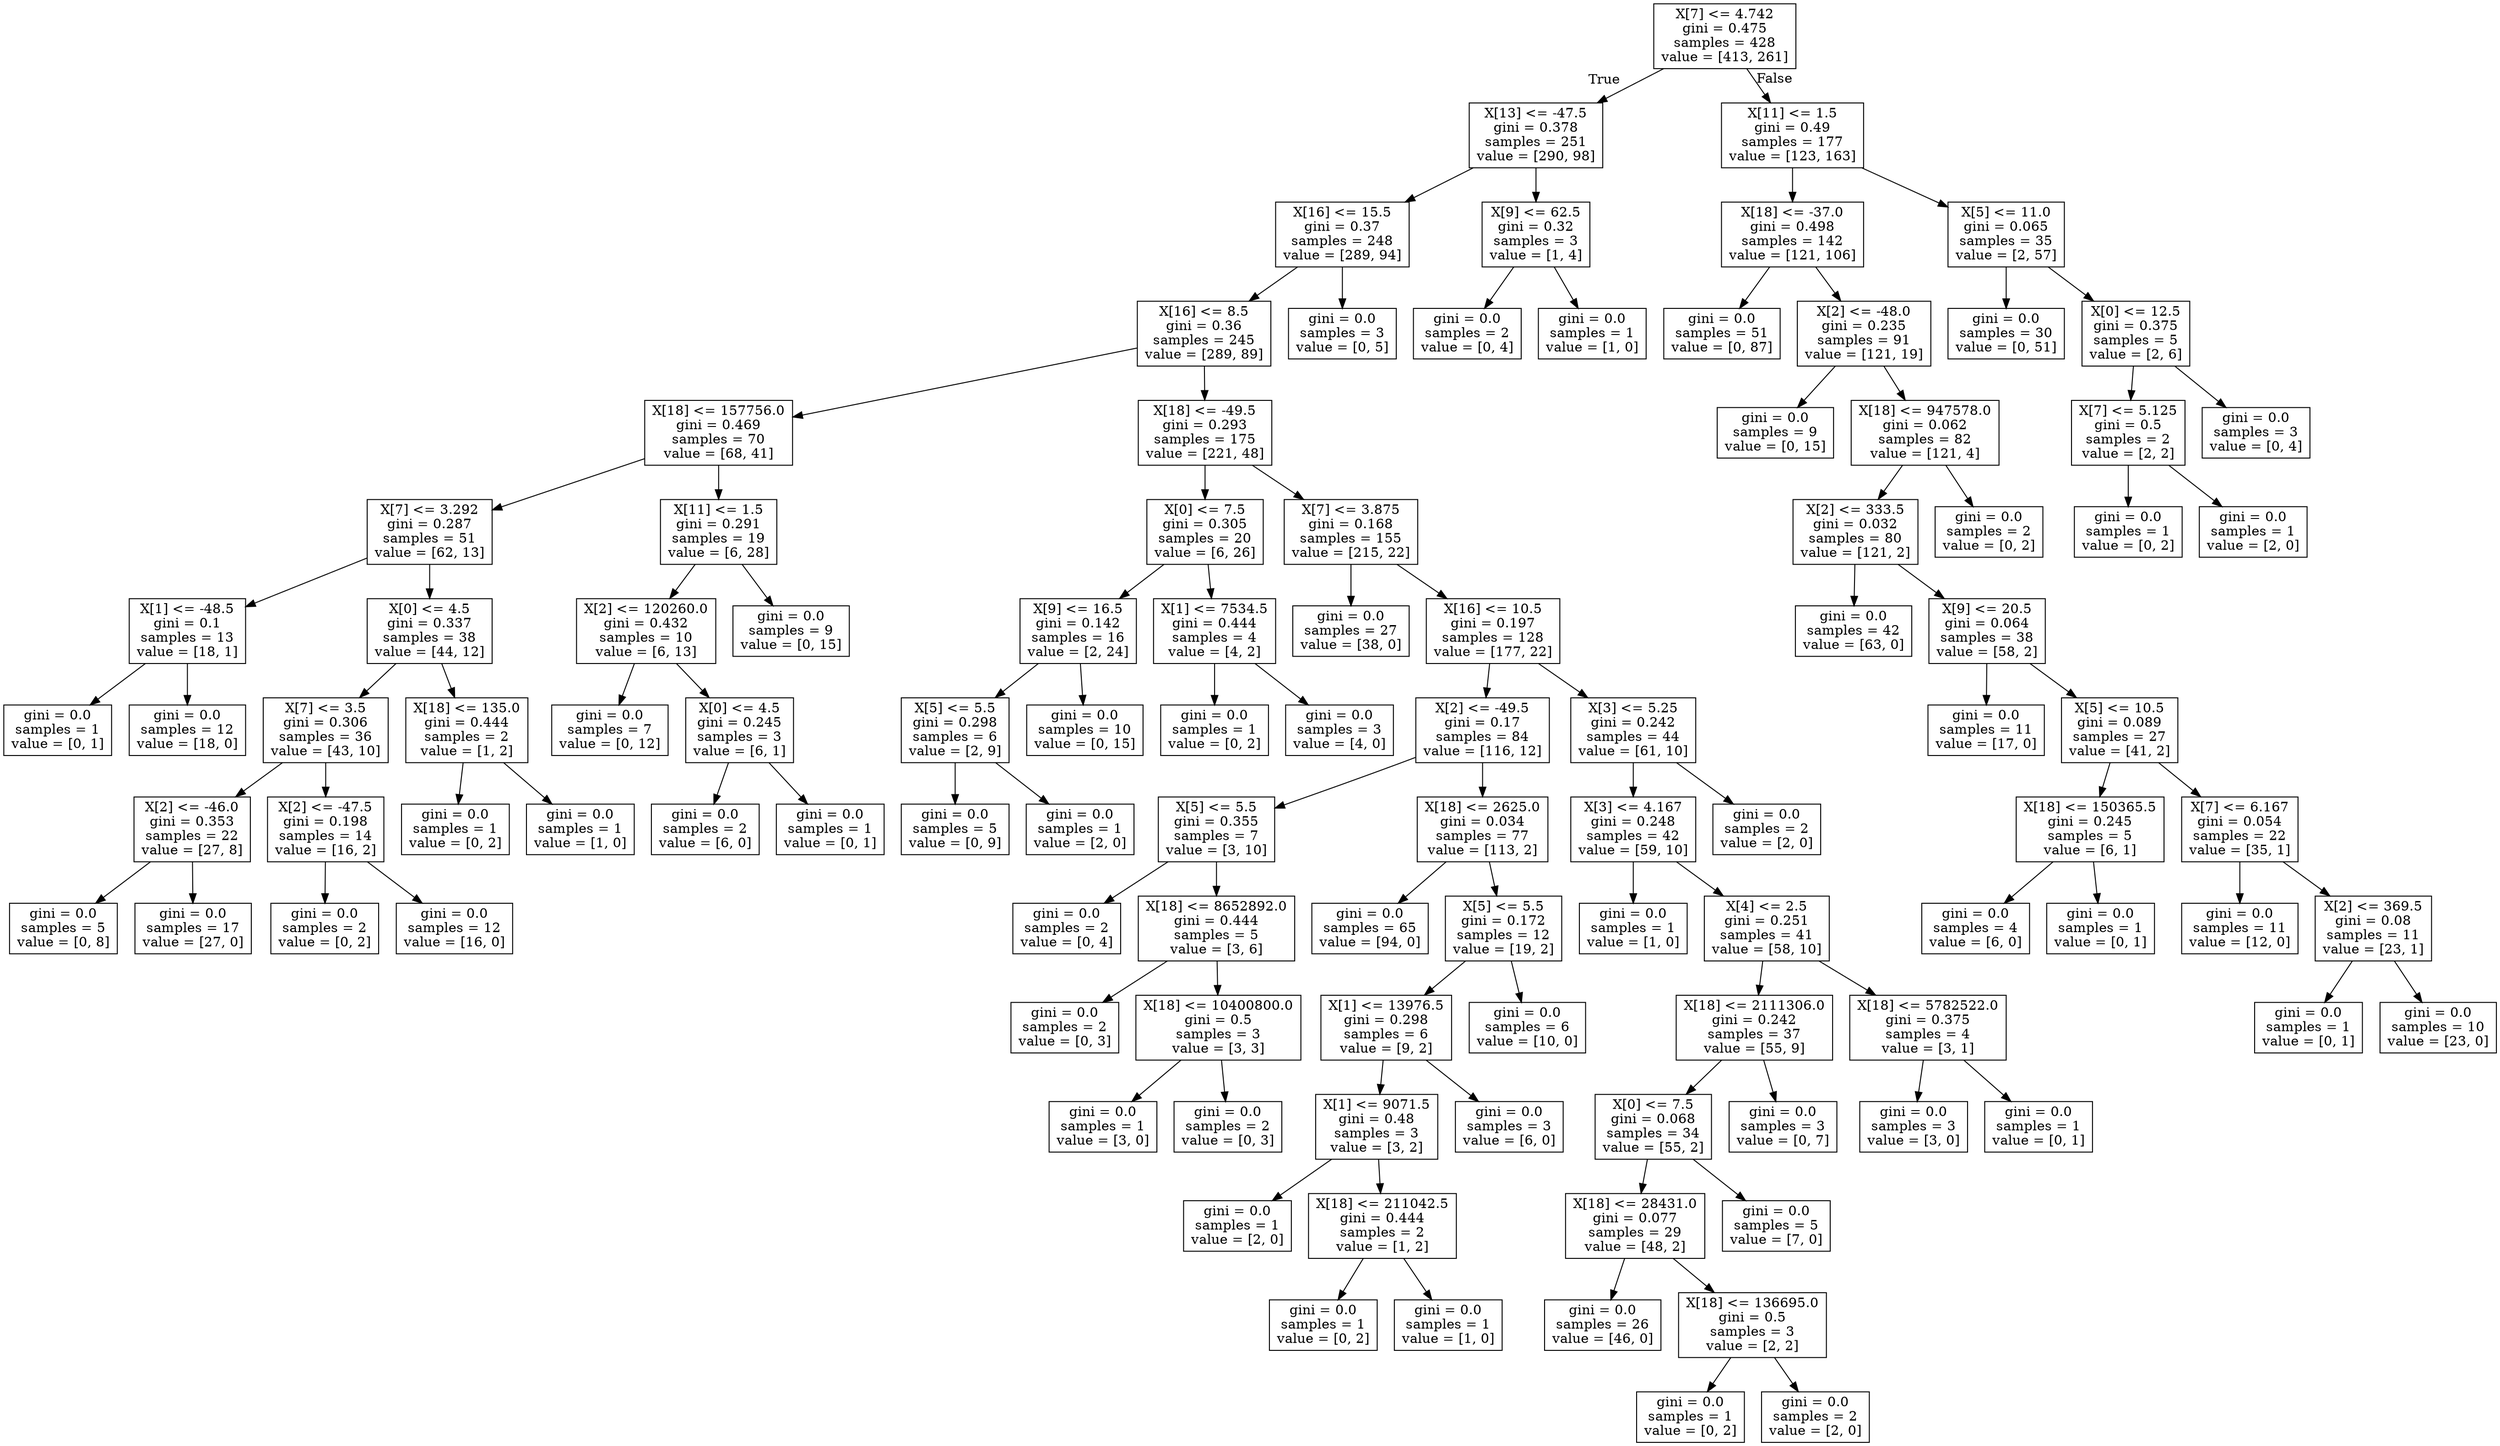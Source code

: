 digraph Tree {
node [shape=box] ;
0 [label="X[7] <= 4.742\ngini = 0.475\nsamples = 428\nvalue = [413, 261]"] ;
1 [label="X[13] <= -47.5\ngini = 0.378\nsamples = 251\nvalue = [290, 98]"] ;
0 -> 1 [labeldistance=2.5, labelangle=45, headlabel="True"] ;
2 [label="X[16] <= 15.5\ngini = 0.37\nsamples = 248\nvalue = [289, 94]"] ;
1 -> 2 ;
3 [label="X[16] <= 8.5\ngini = 0.36\nsamples = 245\nvalue = [289, 89]"] ;
2 -> 3 ;
4 [label="X[18] <= 157756.0\ngini = 0.469\nsamples = 70\nvalue = [68, 41]"] ;
3 -> 4 ;
5 [label="X[7] <= 3.292\ngini = 0.287\nsamples = 51\nvalue = [62, 13]"] ;
4 -> 5 ;
6 [label="X[1] <= -48.5\ngini = 0.1\nsamples = 13\nvalue = [18, 1]"] ;
5 -> 6 ;
7 [label="gini = 0.0\nsamples = 1\nvalue = [0, 1]"] ;
6 -> 7 ;
8 [label="gini = 0.0\nsamples = 12\nvalue = [18, 0]"] ;
6 -> 8 ;
9 [label="X[0] <= 4.5\ngini = 0.337\nsamples = 38\nvalue = [44, 12]"] ;
5 -> 9 ;
10 [label="X[7] <= 3.5\ngini = 0.306\nsamples = 36\nvalue = [43, 10]"] ;
9 -> 10 ;
11 [label="X[2] <= -46.0\ngini = 0.353\nsamples = 22\nvalue = [27, 8]"] ;
10 -> 11 ;
12 [label="gini = 0.0\nsamples = 5\nvalue = [0, 8]"] ;
11 -> 12 ;
13 [label="gini = 0.0\nsamples = 17\nvalue = [27, 0]"] ;
11 -> 13 ;
14 [label="X[2] <= -47.5\ngini = 0.198\nsamples = 14\nvalue = [16, 2]"] ;
10 -> 14 ;
15 [label="gini = 0.0\nsamples = 2\nvalue = [0, 2]"] ;
14 -> 15 ;
16 [label="gini = 0.0\nsamples = 12\nvalue = [16, 0]"] ;
14 -> 16 ;
17 [label="X[18] <= 135.0\ngini = 0.444\nsamples = 2\nvalue = [1, 2]"] ;
9 -> 17 ;
18 [label="gini = 0.0\nsamples = 1\nvalue = [0, 2]"] ;
17 -> 18 ;
19 [label="gini = 0.0\nsamples = 1\nvalue = [1, 0]"] ;
17 -> 19 ;
20 [label="X[11] <= 1.5\ngini = 0.291\nsamples = 19\nvalue = [6, 28]"] ;
4 -> 20 ;
21 [label="X[2] <= 120260.0\ngini = 0.432\nsamples = 10\nvalue = [6, 13]"] ;
20 -> 21 ;
22 [label="gini = 0.0\nsamples = 7\nvalue = [0, 12]"] ;
21 -> 22 ;
23 [label="X[0] <= 4.5\ngini = 0.245\nsamples = 3\nvalue = [6, 1]"] ;
21 -> 23 ;
24 [label="gini = 0.0\nsamples = 2\nvalue = [6, 0]"] ;
23 -> 24 ;
25 [label="gini = 0.0\nsamples = 1\nvalue = [0, 1]"] ;
23 -> 25 ;
26 [label="gini = 0.0\nsamples = 9\nvalue = [0, 15]"] ;
20 -> 26 ;
27 [label="X[18] <= -49.5\ngini = 0.293\nsamples = 175\nvalue = [221, 48]"] ;
3 -> 27 ;
28 [label="X[0] <= 7.5\ngini = 0.305\nsamples = 20\nvalue = [6, 26]"] ;
27 -> 28 ;
29 [label="X[9] <= 16.5\ngini = 0.142\nsamples = 16\nvalue = [2, 24]"] ;
28 -> 29 ;
30 [label="X[5] <= 5.5\ngini = 0.298\nsamples = 6\nvalue = [2, 9]"] ;
29 -> 30 ;
31 [label="gini = 0.0\nsamples = 5\nvalue = [0, 9]"] ;
30 -> 31 ;
32 [label="gini = 0.0\nsamples = 1\nvalue = [2, 0]"] ;
30 -> 32 ;
33 [label="gini = 0.0\nsamples = 10\nvalue = [0, 15]"] ;
29 -> 33 ;
34 [label="X[1] <= 7534.5\ngini = 0.444\nsamples = 4\nvalue = [4, 2]"] ;
28 -> 34 ;
35 [label="gini = 0.0\nsamples = 1\nvalue = [0, 2]"] ;
34 -> 35 ;
36 [label="gini = 0.0\nsamples = 3\nvalue = [4, 0]"] ;
34 -> 36 ;
37 [label="X[7] <= 3.875\ngini = 0.168\nsamples = 155\nvalue = [215, 22]"] ;
27 -> 37 ;
38 [label="gini = 0.0\nsamples = 27\nvalue = [38, 0]"] ;
37 -> 38 ;
39 [label="X[16] <= 10.5\ngini = 0.197\nsamples = 128\nvalue = [177, 22]"] ;
37 -> 39 ;
40 [label="X[2] <= -49.5\ngini = 0.17\nsamples = 84\nvalue = [116, 12]"] ;
39 -> 40 ;
41 [label="X[5] <= 5.5\ngini = 0.355\nsamples = 7\nvalue = [3, 10]"] ;
40 -> 41 ;
42 [label="gini = 0.0\nsamples = 2\nvalue = [0, 4]"] ;
41 -> 42 ;
43 [label="X[18] <= 8652892.0\ngini = 0.444\nsamples = 5\nvalue = [3, 6]"] ;
41 -> 43 ;
44 [label="gini = 0.0\nsamples = 2\nvalue = [0, 3]"] ;
43 -> 44 ;
45 [label="X[18] <= 10400800.0\ngini = 0.5\nsamples = 3\nvalue = [3, 3]"] ;
43 -> 45 ;
46 [label="gini = 0.0\nsamples = 1\nvalue = [3, 0]"] ;
45 -> 46 ;
47 [label="gini = 0.0\nsamples = 2\nvalue = [0, 3]"] ;
45 -> 47 ;
48 [label="X[18] <= 2625.0\ngini = 0.034\nsamples = 77\nvalue = [113, 2]"] ;
40 -> 48 ;
49 [label="gini = 0.0\nsamples = 65\nvalue = [94, 0]"] ;
48 -> 49 ;
50 [label="X[5] <= 5.5\ngini = 0.172\nsamples = 12\nvalue = [19, 2]"] ;
48 -> 50 ;
51 [label="X[1] <= 13976.5\ngini = 0.298\nsamples = 6\nvalue = [9, 2]"] ;
50 -> 51 ;
52 [label="X[1] <= 9071.5\ngini = 0.48\nsamples = 3\nvalue = [3, 2]"] ;
51 -> 52 ;
53 [label="gini = 0.0\nsamples = 1\nvalue = [2, 0]"] ;
52 -> 53 ;
54 [label="X[18] <= 211042.5\ngini = 0.444\nsamples = 2\nvalue = [1, 2]"] ;
52 -> 54 ;
55 [label="gini = 0.0\nsamples = 1\nvalue = [0, 2]"] ;
54 -> 55 ;
56 [label="gini = 0.0\nsamples = 1\nvalue = [1, 0]"] ;
54 -> 56 ;
57 [label="gini = 0.0\nsamples = 3\nvalue = [6, 0]"] ;
51 -> 57 ;
58 [label="gini = 0.0\nsamples = 6\nvalue = [10, 0]"] ;
50 -> 58 ;
59 [label="X[3] <= 5.25\ngini = 0.242\nsamples = 44\nvalue = [61, 10]"] ;
39 -> 59 ;
60 [label="X[3] <= 4.167\ngini = 0.248\nsamples = 42\nvalue = [59, 10]"] ;
59 -> 60 ;
61 [label="gini = 0.0\nsamples = 1\nvalue = [1, 0]"] ;
60 -> 61 ;
62 [label="X[4] <= 2.5\ngini = 0.251\nsamples = 41\nvalue = [58, 10]"] ;
60 -> 62 ;
63 [label="X[18] <= 2111306.0\ngini = 0.242\nsamples = 37\nvalue = [55, 9]"] ;
62 -> 63 ;
64 [label="X[0] <= 7.5\ngini = 0.068\nsamples = 34\nvalue = [55, 2]"] ;
63 -> 64 ;
65 [label="X[18] <= 28431.0\ngini = 0.077\nsamples = 29\nvalue = [48, 2]"] ;
64 -> 65 ;
66 [label="gini = 0.0\nsamples = 26\nvalue = [46, 0]"] ;
65 -> 66 ;
67 [label="X[18] <= 136695.0\ngini = 0.5\nsamples = 3\nvalue = [2, 2]"] ;
65 -> 67 ;
68 [label="gini = 0.0\nsamples = 1\nvalue = [0, 2]"] ;
67 -> 68 ;
69 [label="gini = 0.0\nsamples = 2\nvalue = [2, 0]"] ;
67 -> 69 ;
70 [label="gini = 0.0\nsamples = 5\nvalue = [7, 0]"] ;
64 -> 70 ;
71 [label="gini = 0.0\nsamples = 3\nvalue = [0, 7]"] ;
63 -> 71 ;
72 [label="X[18] <= 5782522.0\ngini = 0.375\nsamples = 4\nvalue = [3, 1]"] ;
62 -> 72 ;
73 [label="gini = 0.0\nsamples = 3\nvalue = [3, 0]"] ;
72 -> 73 ;
74 [label="gini = 0.0\nsamples = 1\nvalue = [0, 1]"] ;
72 -> 74 ;
75 [label="gini = 0.0\nsamples = 2\nvalue = [2, 0]"] ;
59 -> 75 ;
76 [label="gini = 0.0\nsamples = 3\nvalue = [0, 5]"] ;
2 -> 76 ;
77 [label="X[9] <= 62.5\ngini = 0.32\nsamples = 3\nvalue = [1, 4]"] ;
1 -> 77 ;
78 [label="gini = 0.0\nsamples = 2\nvalue = [0, 4]"] ;
77 -> 78 ;
79 [label="gini = 0.0\nsamples = 1\nvalue = [1, 0]"] ;
77 -> 79 ;
80 [label="X[11] <= 1.5\ngini = 0.49\nsamples = 177\nvalue = [123, 163]"] ;
0 -> 80 [labeldistance=2.5, labelangle=-45, headlabel="False"] ;
81 [label="X[18] <= -37.0\ngini = 0.498\nsamples = 142\nvalue = [121, 106]"] ;
80 -> 81 ;
82 [label="gini = 0.0\nsamples = 51\nvalue = [0, 87]"] ;
81 -> 82 ;
83 [label="X[2] <= -48.0\ngini = 0.235\nsamples = 91\nvalue = [121, 19]"] ;
81 -> 83 ;
84 [label="gini = 0.0\nsamples = 9\nvalue = [0, 15]"] ;
83 -> 84 ;
85 [label="X[18] <= 947578.0\ngini = 0.062\nsamples = 82\nvalue = [121, 4]"] ;
83 -> 85 ;
86 [label="X[2] <= 333.5\ngini = 0.032\nsamples = 80\nvalue = [121, 2]"] ;
85 -> 86 ;
87 [label="gini = 0.0\nsamples = 42\nvalue = [63, 0]"] ;
86 -> 87 ;
88 [label="X[9] <= 20.5\ngini = 0.064\nsamples = 38\nvalue = [58, 2]"] ;
86 -> 88 ;
89 [label="gini = 0.0\nsamples = 11\nvalue = [17, 0]"] ;
88 -> 89 ;
90 [label="X[5] <= 10.5\ngini = 0.089\nsamples = 27\nvalue = [41, 2]"] ;
88 -> 90 ;
91 [label="X[18] <= 150365.5\ngini = 0.245\nsamples = 5\nvalue = [6, 1]"] ;
90 -> 91 ;
92 [label="gini = 0.0\nsamples = 4\nvalue = [6, 0]"] ;
91 -> 92 ;
93 [label="gini = 0.0\nsamples = 1\nvalue = [0, 1]"] ;
91 -> 93 ;
94 [label="X[7] <= 6.167\ngini = 0.054\nsamples = 22\nvalue = [35, 1]"] ;
90 -> 94 ;
95 [label="gini = 0.0\nsamples = 11\nvalue = [12, 0]"] ;
94 -> 95 ;
96 [label="X[2] <= 369.5\ngini = 0.08\nsamples = 11\nvalue = [23, 1]"] ;
94 -> 96 ;
97 [label="gini = 0.0\nsamples = 1\nvalue = [0, 1]"] ;
96 -> 97 ;
98 [label="gini = 0.0\nsamples = 10\nvalue = [23, 0]"] ;
96 -> 98 ;
99 [label="gini = 0.0\nsamples = 2\nvalue = [0, 2]"] ;
85 -> 99 ;
100 [label="X[5] <= 11.0\ngini = 0.065\nsamples = 35\nvalue = [2, 57]"] ;
80 -> 100 ;
101 [label="gini = 0.0\nsamples = 30\nvalue = [0, 51]"] ;
100 -> 101 ;
102 [label="X[0] <= 12.5\ngini = 0.375\nsamples = 5\nvalue = [2, 6]"] ;
100 -> 102 ;
103 [label="X[7] <= 5.125\ngini = 0.5\nsamples = 2\nvalue = [2, 2]"] ;
102 -> 103 ;
104 [label="gini = 0.0\nsamples = 1\nvalue = [0, 2]"] ;
103 -> 104 ;
105 [label="gini = 0.0\nsamples = 1\nvalue = [2, 0]"] ;
103 -> 105 ;
106 [label="gini = 0.0\nsamples = 3\nvalue = [0, 4]"] ;
102 -> 106 ;
}